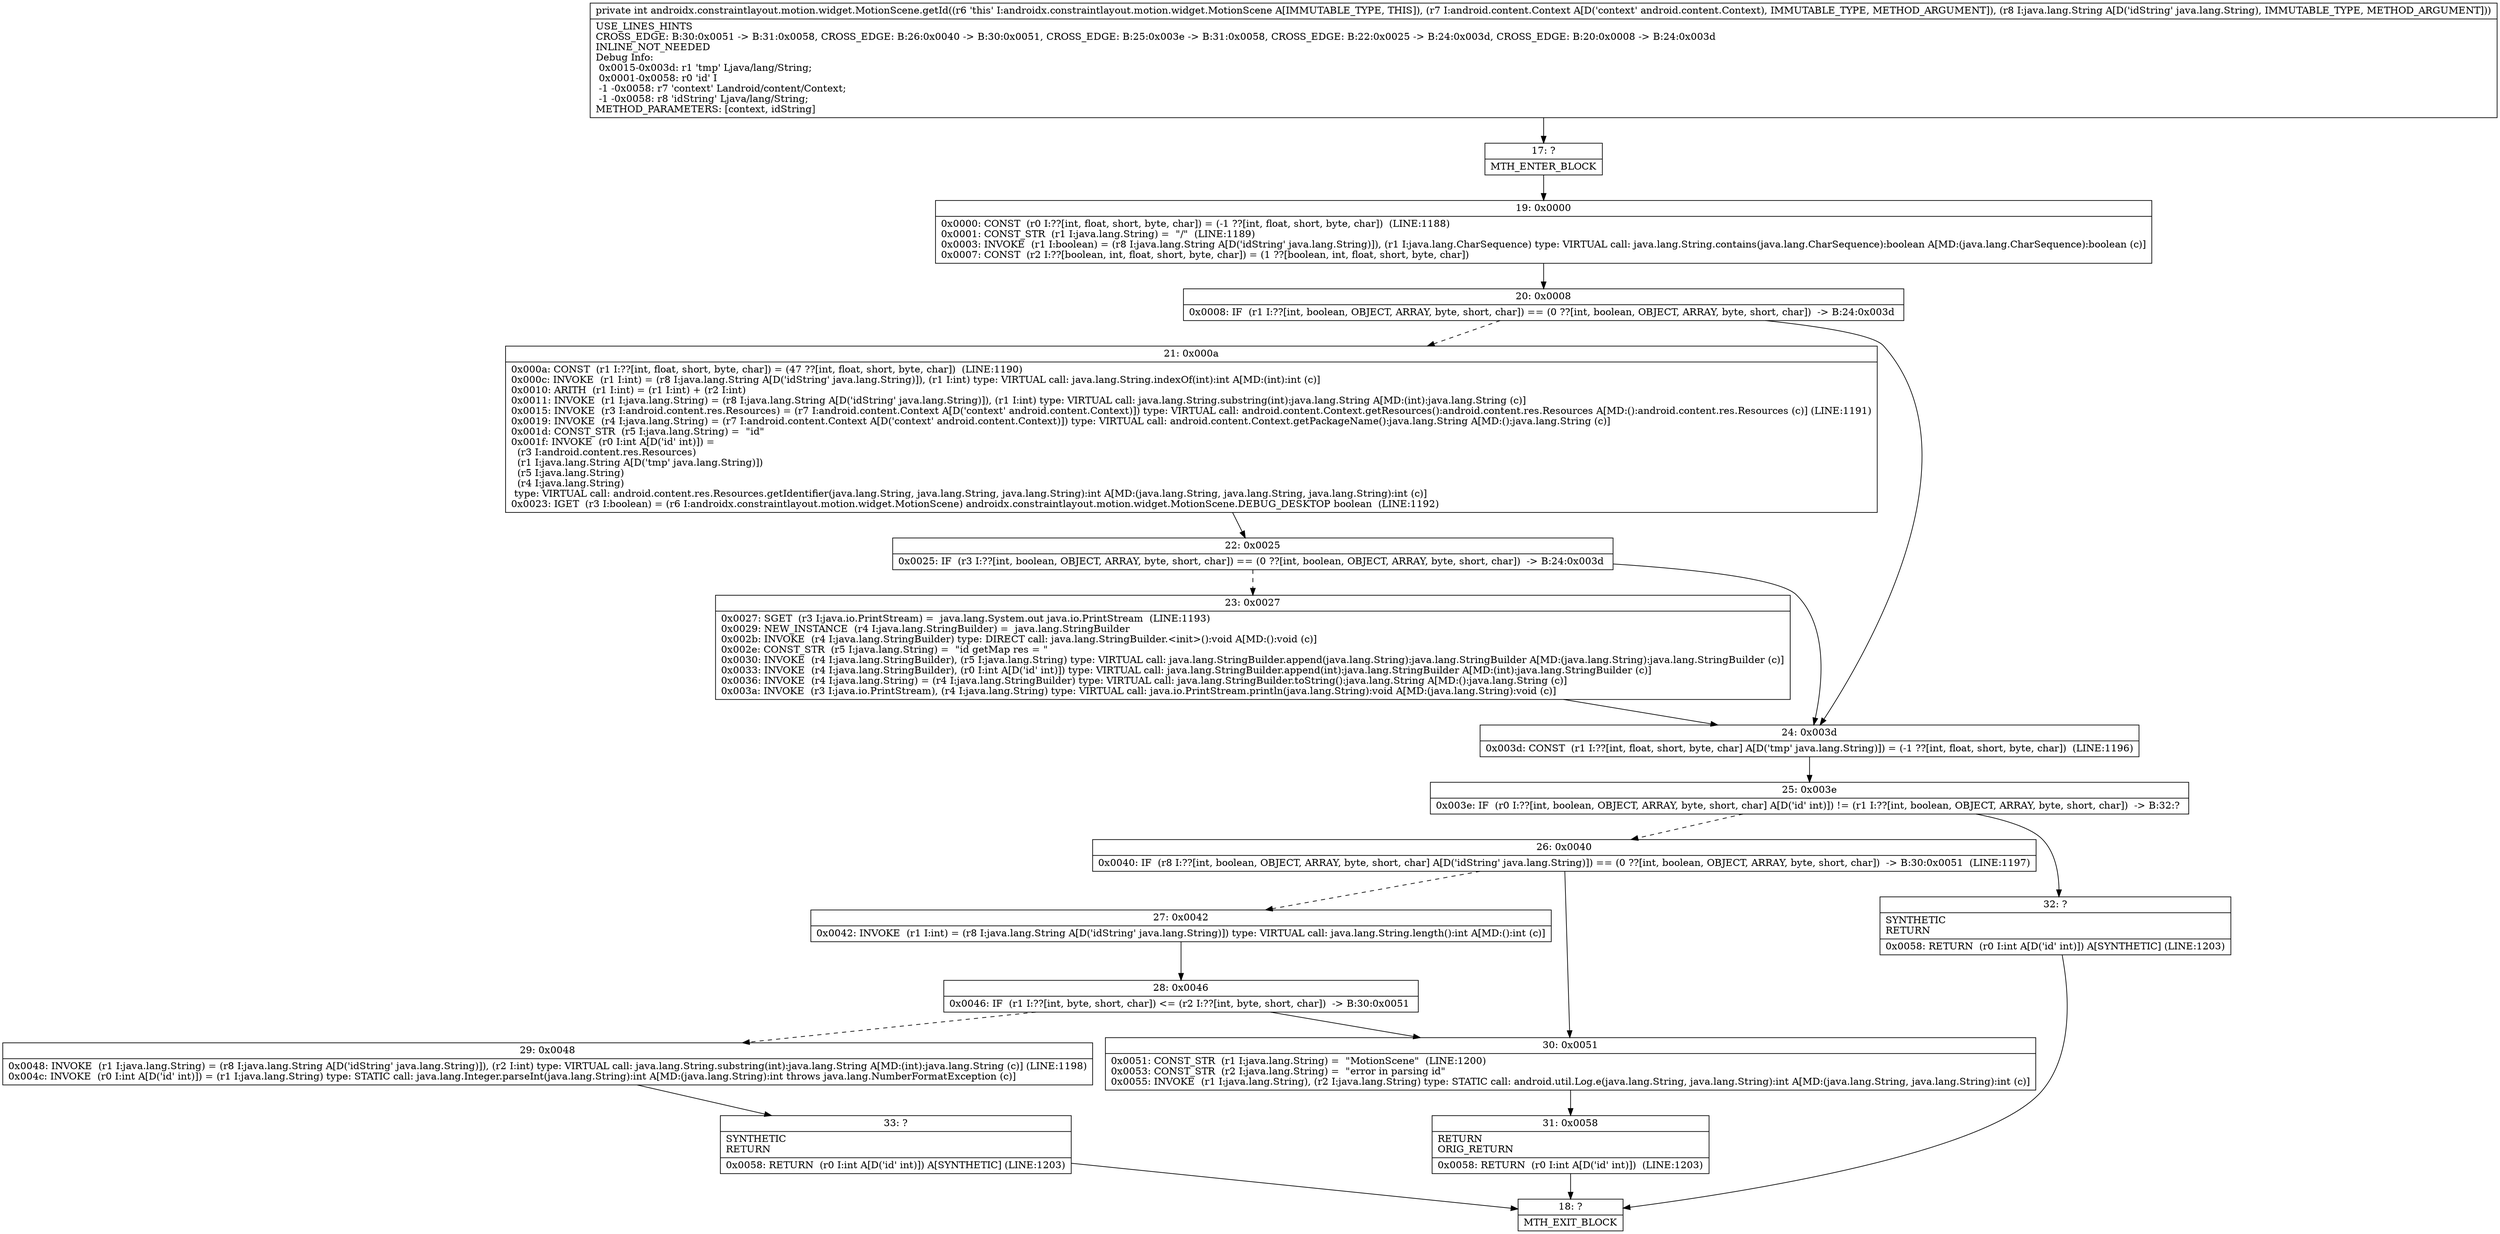 digraph "CFG forandroidx.constraintlayout.motion.widget.MotionScene.getId(Landroid\/content\/Context;Ljava\/lang\/String;)I" {
Node_17 [shape=record,label="{17\:\ ?|MTH_ENTER_BLOCK\l}"];
Node_19 [shape=record,label="{19\:\ 0x0000|0x0000: CONST  (r0 I:??[int, float, short, byte, char]) = (\-1 ??[int, float, short, byte, char])  (LINE:1188)\l0x0001: CONST_STR  (r1 I:java.lang.String) =  \"\/\"  (LINE:1189)\l0x0003: INVOKE  (r1 I:boolean) = (r8 I:java.lang.String A[D('idString' java.lang.String)]), (r1 I:java.lang.CharSequence) type: VIRTUAL call: java.lang.String.contains(java.lang.CharSequence):boolean A[MD:(java.lang.CharSequence):boolean (c)]\l0x0007: CONST  (r2 I:??[boolean, int, float, short, byte, char]) = (1 ??[boolean, int, float, short, byte, char]) \l}"];
Node_20 [shape=record,label="{20\:\ 0x0008|0x0008: IF  (r1 I:??[int, boolean, OBJECT, ARRAY, byte, short, char]) == (0 ??[int, boolean, OBJECT, ARRAY, byte, short, char])  \-\> B:24:0x003d \l}"];
Node_21 [shape=record,label="{21\:\ 0x000a|0x000a: CONST  (r1 I:??[int, float, short, byte, char]) = (47 ??[int, float, short, byte, char])  (LINE:1190)\l0x000c: INVOKE  (r1 I:int) = (r8 I:java.lang.String A[D('idString' java.lang.String)]), (r1 I:int) type: VIRTUAL call: java.lang.String.indexOf(int):int A[MD:(int):int (c)]\l0x0010: ARITH  (r1 I:int) = (r1 I:int) + (r2 I:int) \l0x0011: INVOKE  (r1 I:java.lang.String) = (r8 I:java.lang.String A[D('idString' java.lang.String)]), (r1 I:int) type: VIRTUAL call: java.lang.String.substring(int):java.lang.String A[MD:(int):java.lang.String (c)]\l0x0015: INVOKE  (r3 I:android.content.res.Resources) = (r7 I:android.content.Context A[D('context' android.content.Context)]) type: VIRTUAL call: android.content.Context.getResources():android.content.res.Resources A[MD:():android.content.res.Resources (c)] (LINE:1191)\l0x0019: INVOKE  (r4 I:java.lang.String) = (r7 I:android.content.Context A[D('context' android.content.Context)]) type: VIRTUAL call: android.content.Context.getPackageName():java.lang.String A[MD:():java.lang.String (c)]\l0x001d: CONST_STR  (r5 I:java.lang.String) =  \"id\" \l0x001f: INVOKE  (r0 I:int A[D('id' int)]) = \l  (r3 I:android.content.res.Resources)\l  (r1 I:java.lang.String A[D('tmp' java.lang.String)])\l  (r5 I:java.lang.String)\l  (r4 I:java.lang.String)\l type: VIRTUAL call: android.content.res.Resources.getIdentifier(java.lang.String, java.lang.String, java.lang.String):int A[MD:(java.lang.String, java.lang.String, java.lang.String):int (c)]\l0x0023: IGET  (r3 I:boolean) = (r6 I:androidx.constraintlayout.motion.widget.MotionScene) androidx.constraintlayout.motion.widget.MotionScene.DEBUG_DESKTOP boolean  (LINE:1192)\l}"];
Node_22 [shape=record,label="{22\:\ 0x0025|0x0025: IF  (r3 I:??[int, boolean, OBJECT, ARRAY, byte, short, char]) == (0 ??[int, boolean, OBJECT, ARRAY, byte, short, char])  \-\> B:24:0x003d \l}"];
Node_23 [shape=record,label="{23\:\ 0x0027|0x0027: SGET  (r3 I:java.io.PrintStream) =  java.lang.System.out java.io.PrintStream  (LINE:1193)\l0x0029: NEW_INSTANCE  (r4 I:java.lang.StringBuilder) =  java.lang.StringBuilder \l0x002b: INVOKE  (r4 I:java.lang.StringBuilder) type: DIRECT call: java.lang.StringBuilder.\<init\>():void A[MD:():void (c)]\l0x002e: CONST_STR  (r5 I:java.lang.String) =  \"id getMap res = \" \l0x0030: INVOKE  (r4 I:java.lang.StringBuilder), (r5 I:java.lang.String) type: VIRTUAL call: java.lang.StringBuilder.append(java.lang.String):java.lang.StringBuilder A[MD:(java.lang.String):java.lang.StringBuilder (c)]\l0x0033: INVOKE  (r4 I:java.lang.StringBuilder), (r0 I:int A[D('id' int)]) type: VIRTUAL call: java.lang.StringBuilder.append(int):java.lang.StringBuilder A[MD:(int):java.lang.StringBuilder (c)]\l0x0036: INVOKE  (r4 I:java.lang.String) = (r4 I:java.lang.StringBuilder) type: VIRTUAL call: java.lang.StringBuilder.toString():java.lang.String A[MD:():java.lang.String (c)]\l0x003a: INVOKE  (r3 I:java.io.PrintStream), (r4 I:java.lang.String) type: VIRTUAL call: java.io.PrintStream.println(java.lang.String):void A[MD:(java.lang.String):void (c)]\l}"];
Node_24 [shape=record,label="{24\:\ 0x003d|0x003d: CONST  (r1 I:??[int, float, short, byte, char] A[D('tmp' java.lang.String)]) = (\-1 ??[int, float, short, byte, char])  (LINE:1196)\l}"];
Node_25 [shape=record,label="{25\:\ 0x003e|0x003e: IF  (r0 I:??[int, boolean, OBJECT, ARRAY, byte, short, char] A[D('id' int)]) != (r1 I:??[int, boolean, OBJECT, ARRAY, byte, short, char])  \-\> B:32:? \l}"];
Node_26 [shape=record,label="{26\:\ 0x0040|0x0040: IF  (r8 I:??[int, boolean, OBJECT, ARRAY, byte, short, char] A[D('idString' java.lang.String)]) == (0 ??[int, boolean, OBJECT, ARRAY, byte, short, char])  \-\> B:30:0x0051  (LINE:1197)\l}"];
Node_27 [shape=record,label="{27\:\ 0x0042|0x0042: INVOKE  (r1 I:int) = (r8 I:java.lang.String A[D('idString' java.lang.String)]) type: VIRTUAL call: java.lang.String.length():int A[MD:():int (c)]\l}"];
Node_28 [shape=record,label="{28\:\ 0x0046|0x0046: IF  (r1 I:??[int, byte, short, char]) \<= (r2 I:??[int, byte, short, char])  \-\> B:30:0x0051 \l}"];
Node_29 [shape=record,label="{29\:\ 0x0048|0x0048: INVOKE  (r1 I:java.lang.String) = (r8 I:java.lang.String A[D('idString' java.lang.String)]), (r2 I:int) type: VIRTUAL call: java.lang.String.substring(int):java.lang.String A[MD:(int):java.lang.String (c)] (LINE:1198)\l0x004c: INVOKE  (r0 I:int A[D('id' int)]) = (r1 I:java.lang.String) type: STATIC call: java.lang.Integer.parseInt(java.lang.String):int A[MD:(java.lang.String):int throws java.lang.NumberFormatException (c)]\l}"];
Node_33 [shape=record,label="{33\:\ ?|SYNTHETIC\lRETURN\l|0x0058: RETURN  (r0 I:int A[D('id' int)]) A[SYNTHETIC] (LINE:1203)\l}"];
Node_18 [shape=record,label="{18\:\ ?|MTH_EXIT_BLOCK\l}"];
Node_30 [shape=record,label="{30\:\ 0x0051|0x0051: CONST_STR  (r1 I:java.lang.String) =  \"MotionScene\"  (LINE:1200)\l0x0053: CONST_STR  (r2 I:java.lang.String) =  \"error in parsing id\" \l0x0055: INVOKE  (r1 I:java.lang.String), (r2 I:java.lang.String) type: STATIC call: android.util.Log.e(java.lang.String, java.lang.String):int A[MD:(java.lang.String, java.lang.String):int (c)]\l}"];
Node_31 [shape=record,label="{31\:\ 0x0058|RETURN\lORIG_RETURN\l|0x0058: RETURN  (r0 I:int A[D('id' int)])  (LINE:1203)\l}"];
Node_32 [shape=record,label="{32\:\ ?|SYNTHETIC\lRETURN\l|0x0058: RETURN  (r0 I:int A[D('id' int)]) A[SYNTHETIC] (LINE:1203)\l}"];
MethodNode[shape=record,label="{private int androidx.constraintlayout.motion.widget.MotionScene.getId((r6 'this' I:androidx.constraintlayout.motion.widget.MotionScene A[IMMUTABLE_TYPE, THIS]), (r7 I:android.content.Context A[D('context' android.content.Context), IMMUTABLE_TYPE, METHOD_ARGUMENT]), (r8 I:java.lang.String A[D('idString' java.lang.String), IMMUTABLE_TYPE, METHOD_ARGUMENT]))  | USE_LINES_HINTS\lCROSS_EDGE: B:30:0x0051 \-\> B:31:0x0058, CROSS_EDGE: B:26:0x0040 \-\> B:30:0x0051, CROSS_EDGE: B:25:0x003e \-\> B:31:0x0058, CROSS_EDGE: B:22:0x0025 \-\> B:24:0x003d, CROSS_EDGE: B:20:0x0008 \-\> B:24:0x003d\lINLINE_NOT_NEEDED\lDebug Info:\l  0x0015\-0x003d: r1 'tmp' Ljava\/lang\/String;\l  0x0001\-0x0058: r0 'id' I\l  \-1 \-0x0058: r7 'context' Landroid\/content\/Context;\l  \-1 \-0x0058: r8 'idString' Ljava\/lang\/String;\lMETHOD_PARAMETERS: [context, idString]\l}"];
MethodNode -> Node_17;Node_17 -> Node_19;
Node_19 -> Node_20;
Node_20 -> Node_21[style=dashed];
Node_20 -> Node_24;
Node_21 -> Node_22;
Node_22 -> Node_23[style=dashed];
Node_22 -> Node_24;
Node_23 -> Node_24;
Node_24 -> Node_25;
Node_25 -> Node_26[style=dashed];
Node_25 -> Node_32;
Node_26 -> Node_27[style=dashed];
Node_26 -> Node_30;
Node_27 -> Node_28;
Node_28 -> Node_29[style=dashed];
Node_28 -> Node_30;
Node_29 -> Node_33;
Node_33 -> Node_18;
Node_30 -> Node_31;
Node_31 -> Node_18;
Node_32 -> Node_18;
}

